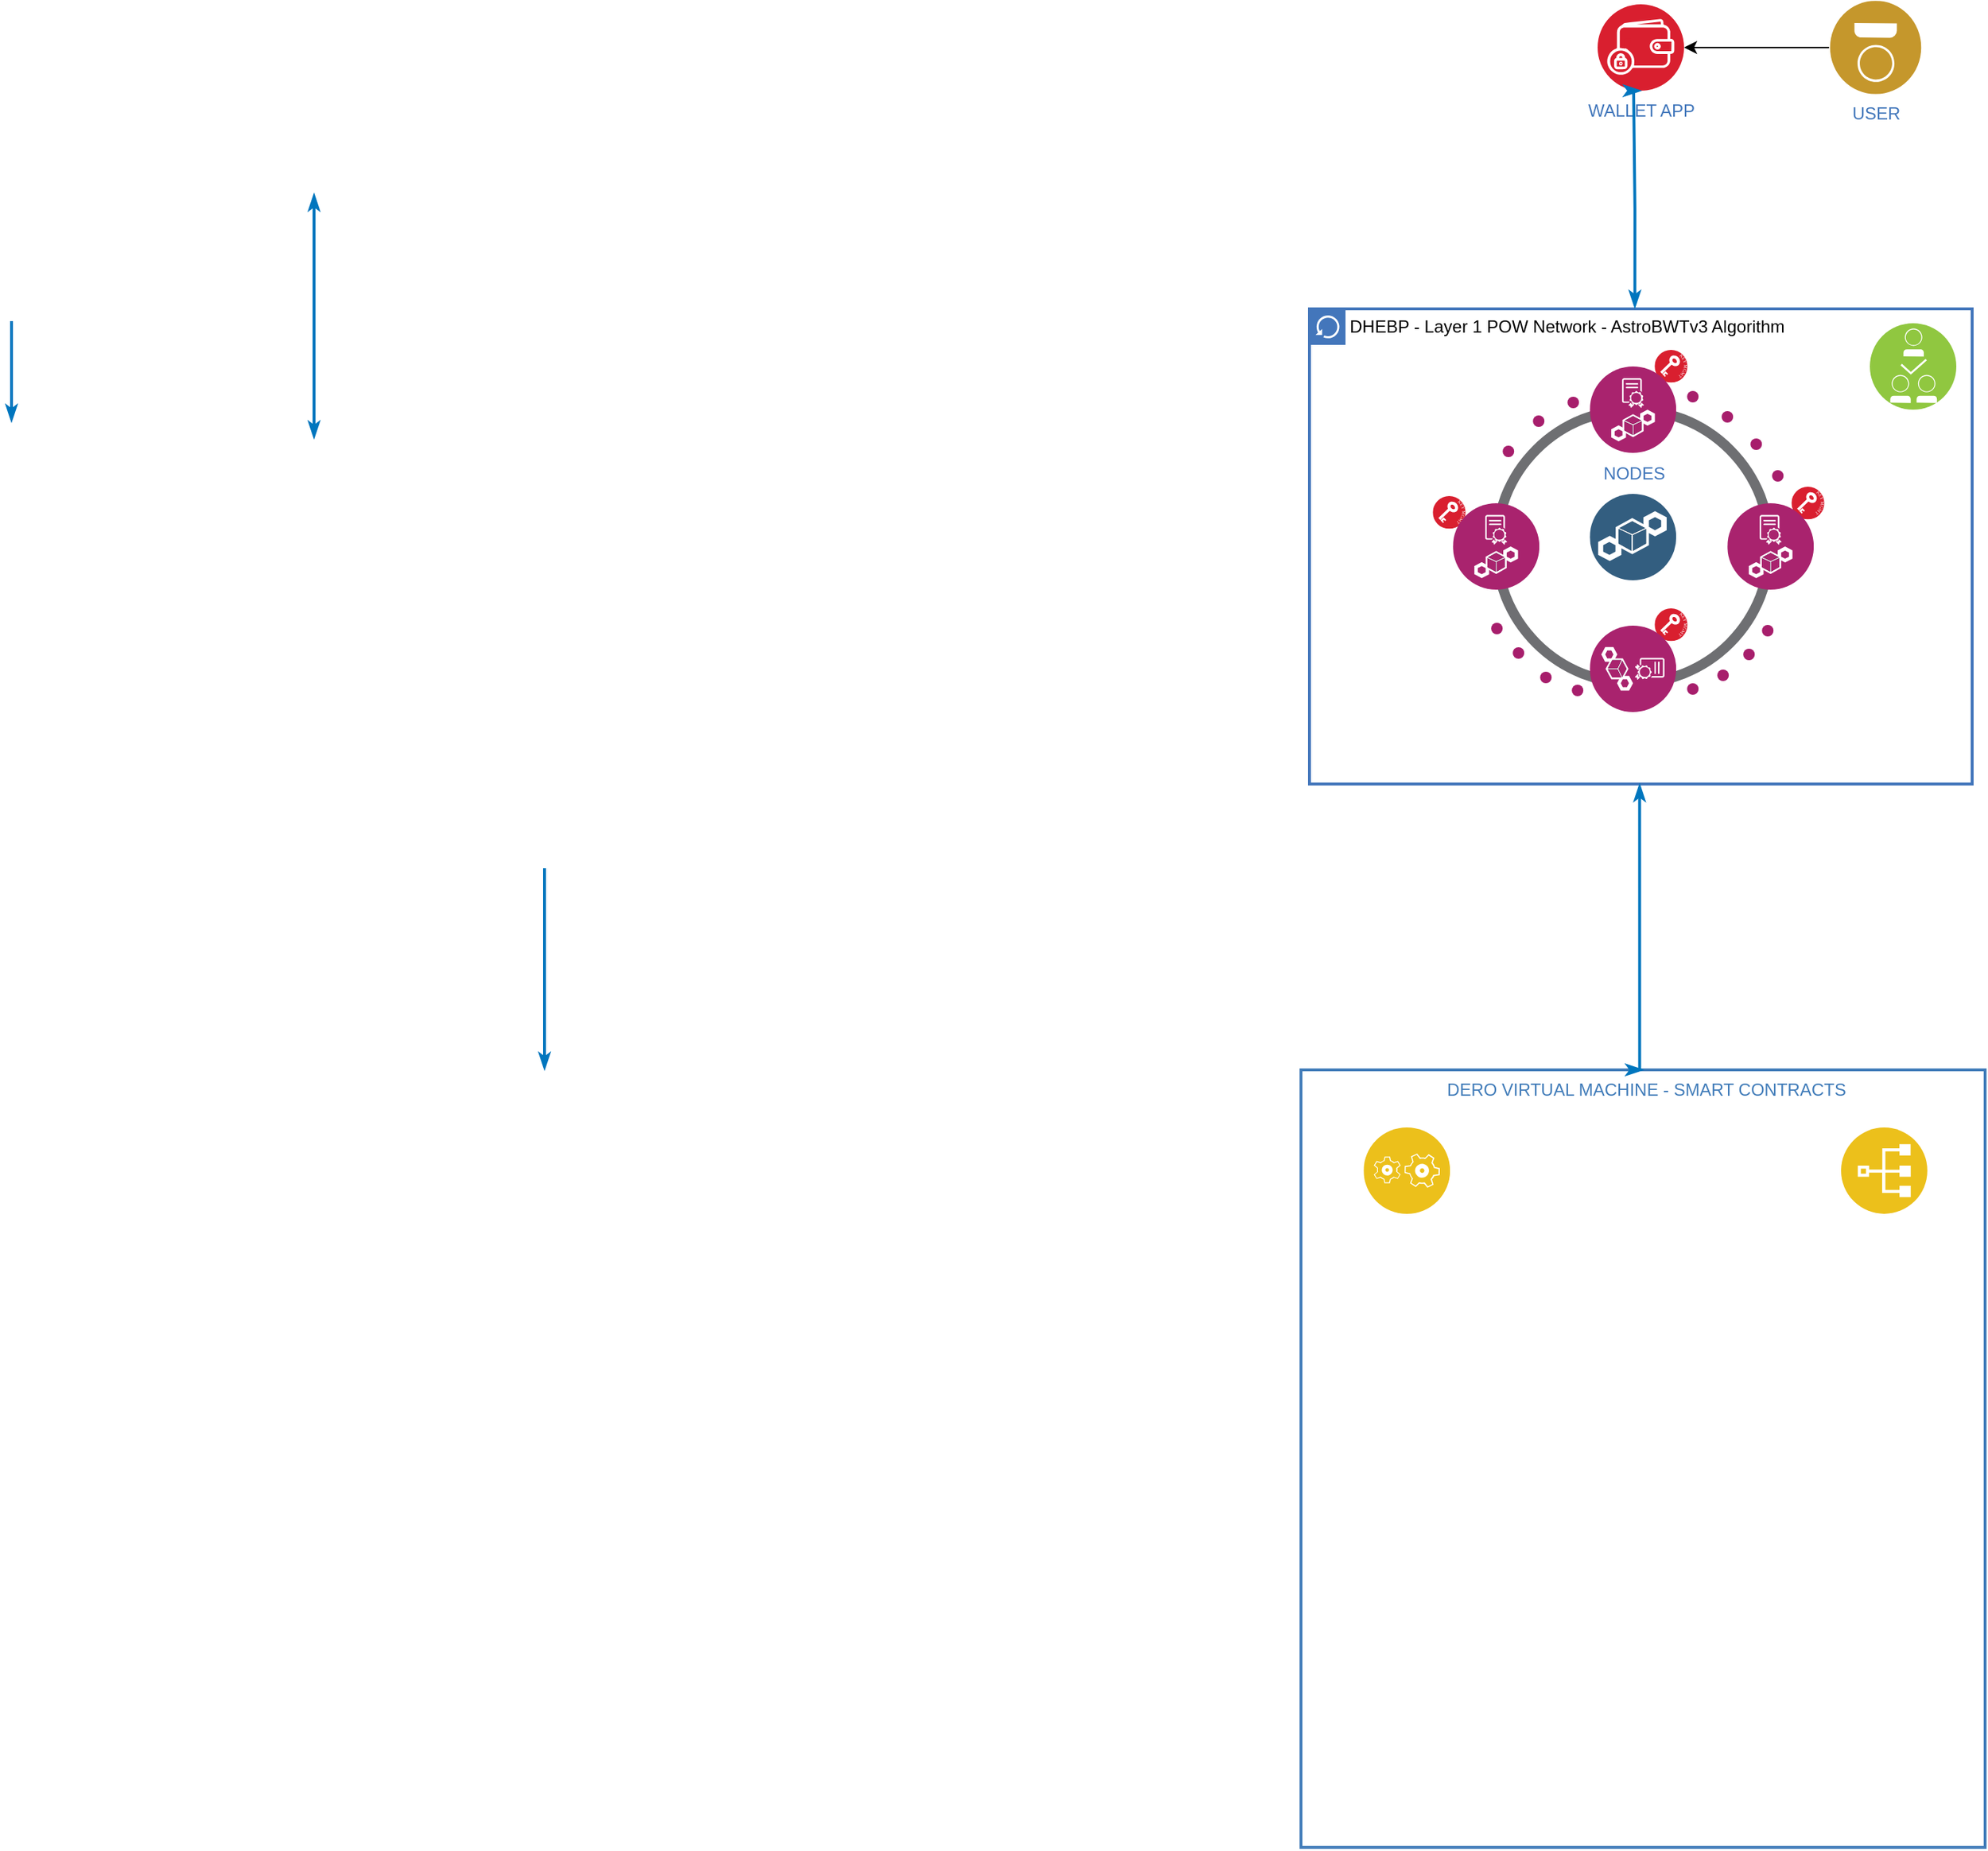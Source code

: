 <mxfile version="23.1.7" type="github">
  <diagram id="eIo0H9kK7ql945uVP1NC" name="Page-1">
    <mxGraphModel dx="899" dy="503" grid="1" gridSize="10" guides="1" tooltips="1" connect="1" arrows="1" fold="1" page="1" pageScale="1" pageWidth="850" pageHeight="1400" math="0" shadow="0">
      <root>
        <mxCell id="0" />
        <mxCell id="1" parent="0" />
        <mxCell id="T21aQVliIUyU_0U-5JRh-37" value="DERO VIRTUAL MACHINE - SMART CONTRACTS" style="swimlane;fontStyle=0;horizontal=1;collapsible=0;startSize=28;swimlaneLine=0;swimlaneFillColor=none;fillColor=none;rounded=0;whiteSpace=wrap;html=1;absoluteArcSize=1;arcSize=12;strokeColor=#417CB9;fontColor=#417CB9;verticalAlign=top;align=center;spacingLeft=5;dashed=0;strokeWidth=2;" parent="1" vertex="1">
          <mxGeometry x="1005.1" y="770" width="474.9" height="540" as="geometry" />
        </mxCell>
        <mxCell id="OaAuVJMLidD0WzkcKo5m-39" value="" style="image;aspect=fixed;perimeter=ellipsePerimeter;html=1;align=center;shadow=0;dashed=0;fontColor=#4277BB;labelBackgroundColor=default;fontSize=12;spacingTop=3;image=img/lib/ibm/applications/application_logic.svg;" vertex="1" parent="T21aQVliIUyU_0U-5JRh-37">
          <mxGeometry x="43.5" y="40" width="60" height="60" as="geometry" />
        </mxCell>
        <mxCell id="OaAuVJMLidD0WzkcKo5m-41" value="" style="image;aspect=fixed;perimeter=ellipsePerimeter;html=1;align=center;shadow=0;dashed=0;fontColor=#4277BB;labelBackgroundColor=default;fontSize=12;spacingTop=3;image=img/lib/ibm/applications/index.svg;" vertex="1" parent="T21aQVliIUyU_0U-5JRh-37">
          <mxGeometry x="374.9" y="40" width="60" height="60" as="geometry" />
        </mxCell>
        <mxCell id="OaAuVJMLidD0WzkcKo5m-34" value="DHEBP - Layer 1 POW Network - AstroBWTv3 Algorithm" style="shape=mxgraph.ibm.box;prType=classic;fontStyle=0;verticalAlign=top;align=left;spacingLeft=32;spacingTop=4;fillColor=none;rounded=0;whiteSpace=wrap;html=1;strokeColor=#4376BB;strokeWidth=2;dashed=0;container=1;spacing=-4;collapsible=0;expand=0;recursiveResize=0;movable=1;resizable=1;rotatable=1;deletable=1;editable=1;locked=0;connectable=1;" vertex="1" parent="1">
          <mxGeometry x="1011" y="241.5" width="460" height="330" as="geometry" />
        </mxCell>
        <mxCell id="OaAuVJMLidD0WzkcKo5m-42" value="" style="image;aspect=fixed;perimeter=ellipsePerimeter;html=1;align=center;shadow=0;dashed=0;fontColor=#4277BB;labelBackgroundColor=default;fontSize=12;spacingTop=3;image=img/lib/ibm/blockchain/consensus.svg;" vertex="1" parent="OaAuVJMLidD0WzkcKo5m-34">
          <mxGeometry x="389" y="10" width="60" height="60" as="geometry" />
        </mxCell>
        <mxCell id="T21aQVliIUyU_0U-5JRh-43" value="" style="ellipse;whiteSpace=wrap;html=1;aspect=fixed;rounded=0;fontSize=7;align=center;fillColor=none;strokeWidth=7;strokeColor=#6E6F72;spacingTop=0;" parent="OaAuVJMLidD0WzkcKo5m-34" vertex="1">
          <mxGeometry x="129.6" y="70" width="190" height="190" as="geometry" />
        </mxCell>
        <mxCell id="OaAuVJMLidD0WzkcKo5m-43" value="" style="image;aspect=fixed;perimeter=ellipsePerimeter;html=1;align=center;shadow=0;dashed=0;fontColor=#4277BB;labelBackgroundColor=default;fontSize=12;spacingTop=3;image=img/lib/ibm/blockchain/ledger.svg;" vertex="1" parent="OaAuVJMLidD0WzkcKo5m-34">
          <mxGeometry x="194.6" y="128.5" width="60" height="60" as="geometry" />
        </mxCell>
        <mxCell id="T21aQVliIUyU_0U-5JRh-42" value="" style="aspect=fixed;perimeter=ellipsePerimeter;html=1;align=center;shadow=0;dashed=0;fontColor=#4277BB;labelBackgroundColor=#ffffff;fontSize=12;spacingTop=0;image;image=img/lib/ibm/blockchain/key_management.svg;rounded=0;" parent="1" vertex="1">
          <mxGeometry x="1250.6" y="449.5" width="22.8" height="22.8" as="geometry" />
        </mxCell>
        <mxCell id="T21aQVliIUyU_0U-5JRh-39" value="" style="aspect=fixed;perimeter=ellipsePerimeter;html=1;align=center;shadow=0;dashed=0;fontColor=#4277BB;labelBackgroundColor=#ffffff;fontSize=12;spacingTop=0;image;image=img/lib/ibm/blockchain/key_management.svg;rounded=0;" parent="1" vertex="1">
          <mxGeometry x="1096.6" y="371.5" width="22.8" height="22.8" as="geometry" />
        </mxCell>
        <mxCell id="T21aQVliIUyU_0U-5JRh-40" value="" style="aspect=fixed;perimeter=ellipsePerimeter;html=1;align=center;shadow=0;dashed=0;fontColor=#4277BB;labelBackgroundColor=#ffffff;fontSize=12;spacingTop=0;image;image=img/lib/ibm/blockchain/key_management.svg;rounded=0;" parent="1" vertex="1">
          <mxGeometry x="1250.6" y="270" width="22.8" height="22.8" as="geometry" />
        </mxCell>
        <mxCell id="T21aQVliIUyU_0U-5JRh-41" value="" style="aspect=fixed;perimeter=ellipsePerimeter;html=1;align=center;shadow=0;dashed=0;fontColor=#4277BB;labelBackgroundColor=#ffffff;fontSize=12;spacingTop=0;image;image=img/lib/ibm/blockchain/key_management.svg;rounded=0;" parent="1" vertex="1">
          <mxGeometry x="1345.6" y="365" width="22.8" height="22.8" as="geometry" />
        </mxCell>
        <mxCell id="T21aQVliIUyU_0U-5JRh-1" value="WALLET APP" style="aspect=fixed;perimeter=ellipsePerimeter;html=1;align=center;shadow=0;dashed=0;fontColor=#4277BB;labelBackgroundColor=#ffffff;fontSize=12;spacingTop=0;image;image=img/lib/ibm/blockchain/wallet.svg;" parent="1" vertex="1">
          <mxGeometry x="1211" y="30.0" width="60" height="60" as="geometry" />
        </mxCell>
        <mxCell id="T21aQVliIUyU_0U-5JRh-18" value="NODES" style="aspect=fixed;perimeter=ellipsePerimeter;html=1;align=center;shadow=0;dashed=0;fontColor=#4277BB;labelBackgroundColor=#ffffff;fontSize=12;spacingTop=0;image;image=img/lib/ibm/blockchain/node.svg;" parent="1" vertex="1">
          <mxGeometry x="1205.6" y="281.5" width="60" height="60" as="geometry" />
        </mxCell>
        <mxCell id="T21aQVliIUyU_0U-5JRh-19" value="" style="aspect=fixed;perimeter=ellipsePerimeter;html=1;align=center;shadow=0;dashed=0;fontColor=#4277BB;labelBackgroundColor=#ffffff;fontSize=12;spacingTop=0;image;image=img/lib/ibm/blockchain/node.svg;" parent="1" vertex="1">
          <mxGeometry x="1110.6" y="376.5" width="60" height="60" as="geometry" />
        </mxCell>
        <mxCell id="T21aQVliIUyU_0U-5JRh-20" value="" style="aspect=fixed;perimeter=ellipsePerimeter;html=1;align=center;shadow=0;dashed=0;fontColor=#4277BB;labelBackgroundColor=#ffffff;fontSize=12;spacingTop=0;image;image=img/lib/ibm/blockchain/node.svg;" parent="1" vertex="1">
          <mxGeometry x="1301.1" y="376.5" width="60" height="60" as="geometry" />
        </mxCell>
        <mxCell id="T21aQVliIUyU_0U-5JRh-21" value="" style="aspect=fixed;perimeter=ellipsePerimeter;html=1;align=center;shadow=0;dashed=0;fontColor=#4277BB;labelBackgroundColor=#ffffff;fontSize=12;spacingTop=0;image;image=img/lib/ibm/blockchain/node.svg;direction=south;" parent="1" vertex="1">
          <mxGeometry x="1205.6" y="461.5" width="60" height="60" as="geometry" />
        </mxCell>
        <mxCell id="T21aQVliIUyU_0U-5JRh-61" value="" style="edgeStyle=orthogonalEdgeStyle;fontSize=12;html=1;endArrow=classicThin;endFill=1;rounded=0;strokeColor=#0076BE;strokeWidth=2;startArrow=classicThin;startFill=1;entryX=0.5;entryY=1;entryDx=0;entryDy=0;exitX=0.491;exitY=-0.002;exitDx=0;exitDy=0;exitPerimeter=0;" parent="1" source="OaAuVJMLidD0WzkcKo5m-34" target="T21aQVliIUyU_0U-5JRh-1" edge="1">
          <mxGeometry width="60" height="60" relative="1" as="geometry">
            <mxPoint x="1236" y="220" as="sourcePoint" />
            <mxPoint x="1199" y="223" as="targetPoint" />
            <Array as="points">
              <mxPoint x="1237" y="172" />
              <mxPoint x="1236" y="172" />
            </Array>
          </mxGeometry>
        </mxCell>
        <mxCell id="T21aQVliIUyU_0U-5JRh-95" value="" style="ellipse;whiteSpace=wrap;html=1;aspect=fixed;rounded=0;strokeColor=none;strokeWidth=7;fillColor=#A71E6C;fontSize=14;fontColor=#FFFFFF;align=center;" parent="1" vertex="1">
          <mxGeometry x="1273.1" y="501.5" width="8" height="8" as="geometry" />
        </mxCell>
        <mxCell id="T21aQVliIUyU_0U-5JRh-96" value="" style="ellipse;whiteSpace=wrap;html=1;aspect=fixed;rounded=0;strokeColor=none;strokeWidth=7;fillColor=#A71E6C;fontSize=14;fontColor=#FFFFFF;align=center;" parent="1" vertex="1">
          <mxGeometry x="1294.1" y="492" width="8" height="8" as="geometry" />
        </mxCell>
        <mxCell id="T21aQVliIUyU_0U-5JRh-97" value="" style="ellipse;whiteSpace=wrap;html=1;aspect=fixed;rounded=0;strokeColor=none;strokeWidth=7;fillColor=#A71E6C;fontSize=14;fontColor=#FFFFFF;align=center;" parent="1" vertex="1">
          <mxGeometry x="1325.1" y="461" width="8" height="8" as="geometry" />
        </mxCell>
        <mxCell id="T21aQVliIUyU_0U-5JRh-98" value="" style="ellipse;whiteSpace=wrap;html=1;aspect=fixed;rounded=0;strokeColor=none;strokeWidth=7;fillColor=#A71E6C;fontSize=14;fontColor=#FFFFFF;align=center;" parent="1" vertex="1">
          <mxGeometry x="1312.1" y="477.5" width="8" height="8" as="geometry" />
        </mxCell>
        <mxCell id="T21aQVliIUyU_0U-5JRh-99" value="" style="ellipse;whiteSpace=wrap;html=1;aspect=fixed;rounded=0;strokeColor=none;strokeWidth=7;fillColor=#A71E6C;fontSize=14;fontColor=#FFFFFF;align=center;" parent="1" vertex="1">
          <mxGeometry x="1193.1" y="502.5" width="8" height="8" as="geometry" />
        </mxCell>
        <mxCell id="T21aQVliIUyU_0U-5JRh-100" value="" style="ellipse;whiteSpace=wrap;html=1;aspect=fixed;rounded=0;strokeColor=none;strokeWidth=7;fillColor=#A71E6C;fontSize=14;fontColor=#FFFFFF;align=center;" parent="1" vertex="1">
          <mxGeometry x="1171.1" y="493.5" width="8" height="8" as="geometry" />
        </mxCell>
        <mxCell id="T21aQVliIUyU_0U-5JRh-101" value="" style="ellipse;whiteSpace=wrap;html=1;aspect=fixed;rounded=0;strokeColor=none;strokeWidth=7;fillColor=#A71E6C;fontSize=14;fontColor=#FFFFFF;align=center;" parent="1" vertex="1">
          <mxGeometry x="1152.1" y="476.5" width="8" height="8" as="geometry" />
        </mxCell>
        <mxCell id="T21aQVliIUyU_0U-5JRh-102" value="" style="ellipse;whiteSpace=wrap;html=1;aspect=fixed;rounded=0;strokeColor=none;strokeWidth=7;fillColor=#A71E6C;fontSize=14;fontColor=#FFFFFF;align=center;" parent="1" vertex="1">
          <mxGeometry x="1137.1" y="459.5" width="8" height="8" as="geometry" />
        </mxCell>
        <mxCell id="T21aQVliIUyU_0U-5JRh-103" value="" style="ellipse;whiteSpace=wrap;html=1;aspect=fixed;rounded=0;strokeColor=none;strokeWidth=7;fillColor=#A71E6C;fontSize=14;fontColor=#FFFFFF;align=center;" parent="1" vertex="1">
          <mxGeometry x="1273.1" y="298.5" width="8" height="8" as="geometry" />
        </mxCell>
        <mxCell id="T21aQVliIUyU_0U-5JRh-104" value="" style="ellipse;whiteSpace=wrap;html=1;aspect=fixed;rounded=0;strokeColor=none;strokeWidth=7;fillColor=#A71E6C;fontSize=14;fontColor=#FFFFFF;align=center;" parent="1" vertex="1">
          <mxGeometry x="1297.1" y="312.5" width="8" height="8" as="geometry" />
        </mxCell>
        <mxCell id="T21aQVliIUyU_0U-5JRh-105" value="" style="ellipse;whiteSpace=wrap;html=1;aspect=fixed;rounded=0;strokeColor=none;strokeWidth=7;fillColor=#A71E6C;fontSize=14;fontColor=#FFFFFF;align=center;" parent="1" vertex="1">
          <mxGeometry x="1317.1" y="331.5" width="8" height="8" as="geometry" />
        </mxCell>
        <mxCell id="T21aQVliIUyU_0U-5JRh-106" value="" style="ellipse;whiteSpace=wrap;html=1;aspect=fixed;rounded=0;strokeColor=none;strokeWidth=7;fillColor=#A71E6C;fontSize=14;fontColor=#FFFFFF;align=center;" parent="1" vertex="1">
          <mxGeometry x="1332.1" y="353.5" width="8" height="8" as="geometry" />
        </mxCell>
        <mxCell id="T21aQVliIUyU_0U-5JRh-107" value="" style="ellipse;whiteSpace=wrap;html=1;aspect=fixed;rounded=0;strokeColor=none;strokeWidth=7;fillColor=#A71E6C;fontSize=14;fontColor=#FFFFFF;align=center;" parent="1" vertex="1">
          <mxGeometry x="1190.1" y="302.5" width="8" height="8" as="geometry" />
        </mxCell>
        <mxCell id="T21aQVliIUyU_0U-5JRh-108" value="" style="ellipse;whiteSpace=wrap;html=1;aspect=fixed;rounded=0;strokeColor=none;strokeWidth=7;fillColor=#A71E6C;fontSize=14;fontColor=#FFFFFF;align=center;" parent="1" vertex="1">
          <mxGeometry x="1166.1" y="315.5" width="8" height="8" as="geometry" />
        </mxCell>
        <mxCell id="T21aQVliIUyU_0U-5JRh-109" value="" style="ellipse;whiteSpace=wrap;html=1;aspect=fixed;rounded=0;strokeColor=none;strokeWidth=7;fillColor=#A71E6C;fontSize=14;fontColor=#FFFFFF;align=center;" parent="1" vertex="1">
          <mxGeometry x="1145.1" y="336.5" width="8" height="8" as="geometry" />
        </mxCell>
        <mxCell id="OaAuVJMLidD0WzkcKo5m-13" value="" style="edgeStyle=orthogonalEdgeStyle;rounded=0;orthogonalLoop=1;jettySize=auto;html=1;" edge="1" parent="1" source="T21aQVliIUyU_0U-5JRh-2" target="T21aQVliIUyU_0U-5JRh-1">
          <mxGeometry relative="1" as="geometry" />
        </mxCell>
        <mxCell id="T21aQVliIUyU_0U-5JRh-2" value="USER" style="aspect=fixed;perimeter=ellipsePerimeter;html=1;align=center;shadow=0;dashed=0;fontColor=#4277BB;labelBackgroundColor=#ffffff;fontSize=12;spacingTop=0;image;image=img/lib/ibm/blockchain/blockchain_developer.svg;direction=west;rotation=0;" parent="1" vertex="1">
          <mxGeometry x="1371.63" y="27.62" width="64.75" height="64.75" as="geometry" />
        </mxCell>
        <mxCell id="T21aQVliIUyU_0U-5JRh-57" value="" style="edgeStyle=orthogonalEdgeStyle;fontSize=12;html=1;endArrow=classicThin;endFill=1;rounded=0;strokeColor=#0076BE;strokeWidth=2;startArrow=classicThin;startFill=1;" parent="1" edge="1">
          <mxGeometry width="60" height="60" relative="1" as="geometry">
            <mxPoint x="320" y="331.5" as="sourcePoint" />
            <mxPoint x="320" y="161.5" as="targetPoint" />
            <Array as="points">
              <mxPoint x="320" y="271.5" />
              <mxPoint x="320" y="271.5" />
            </Array>
          </mxGeometry>
        </mxCell>
        <mxCell id="T21aQVliIUyU_0U-5JRh-52" value="" style="edgeStyle=orthogonalEdgeStyle;fontSize=12;html=1;endArrow=classicThin;endFill=1;rounded=0;strokeColor=#0076BE;strokeWidth=2;" parent="1" edge="1">
          <mxGeometry width="60" height="60" relative="1" as="geometry">
            <mxPoint x="110.0" y="250.0" as="sourcePoint" />
            <mxPoint x="110.0" y="320" as="targetPoint" />
          </mxGeometry>
        </mxCell>
        <mxCell id="OaAuVJMLidD0WzkcKo5m-37" value="" style="edgeStyle=orthogonalEdgeStyle;fontSize=12;html=1;endArrow=classicThin;endFill=1;rounded=0;strokeColor=#0076BE;strokeWidth=2;" edge="1" parent="1">
          <mxGeometry width="60" height="60" relative="1" as="geometry">
            <mxPoint x="480.0" y="630" as="sourcePoint" />
            <mxPoint x="480" y="770" as="targetPoint" />
            <Array as="points">
              <mxPoint x="480" y="680" />
              <mxPoint x="480" y="680" />
            </Array>
          </mxGeometry>
        </mxCell>
        <mxCell id="OaAuVJMLidD0WzkcKo5m-38" value="" style="edgeStyle=orthogonalEdgeStyle;fontSize=12;html=1;endArrow=classicThin;endFill=1;rounded=0;strokeColor=#0076BE;strokeWidth=2;startArrow=classicThin;startFill=1;exitX=0.5;exitY=0;exitDx=0;exitDy=0;" edge="1" parent="1" source="T21aQVliIUyU_0U-5JRh-37">
          <mxGeometry width="60" height="60" relative="1" as="geometry">
            <mxPoint x="1240.17" y="741.5" as="sourcePoint" />
            <mxPoint x="1240.17" y="571.5" as="targetPoint" />
            <Array as="points">
              <mxPoint x="1240" y="770" />
            </Array>
          </mxGeometry>
        </mxCell>
      </root>
    </mxGraphModel>
  </diagram>
</mxfile>

